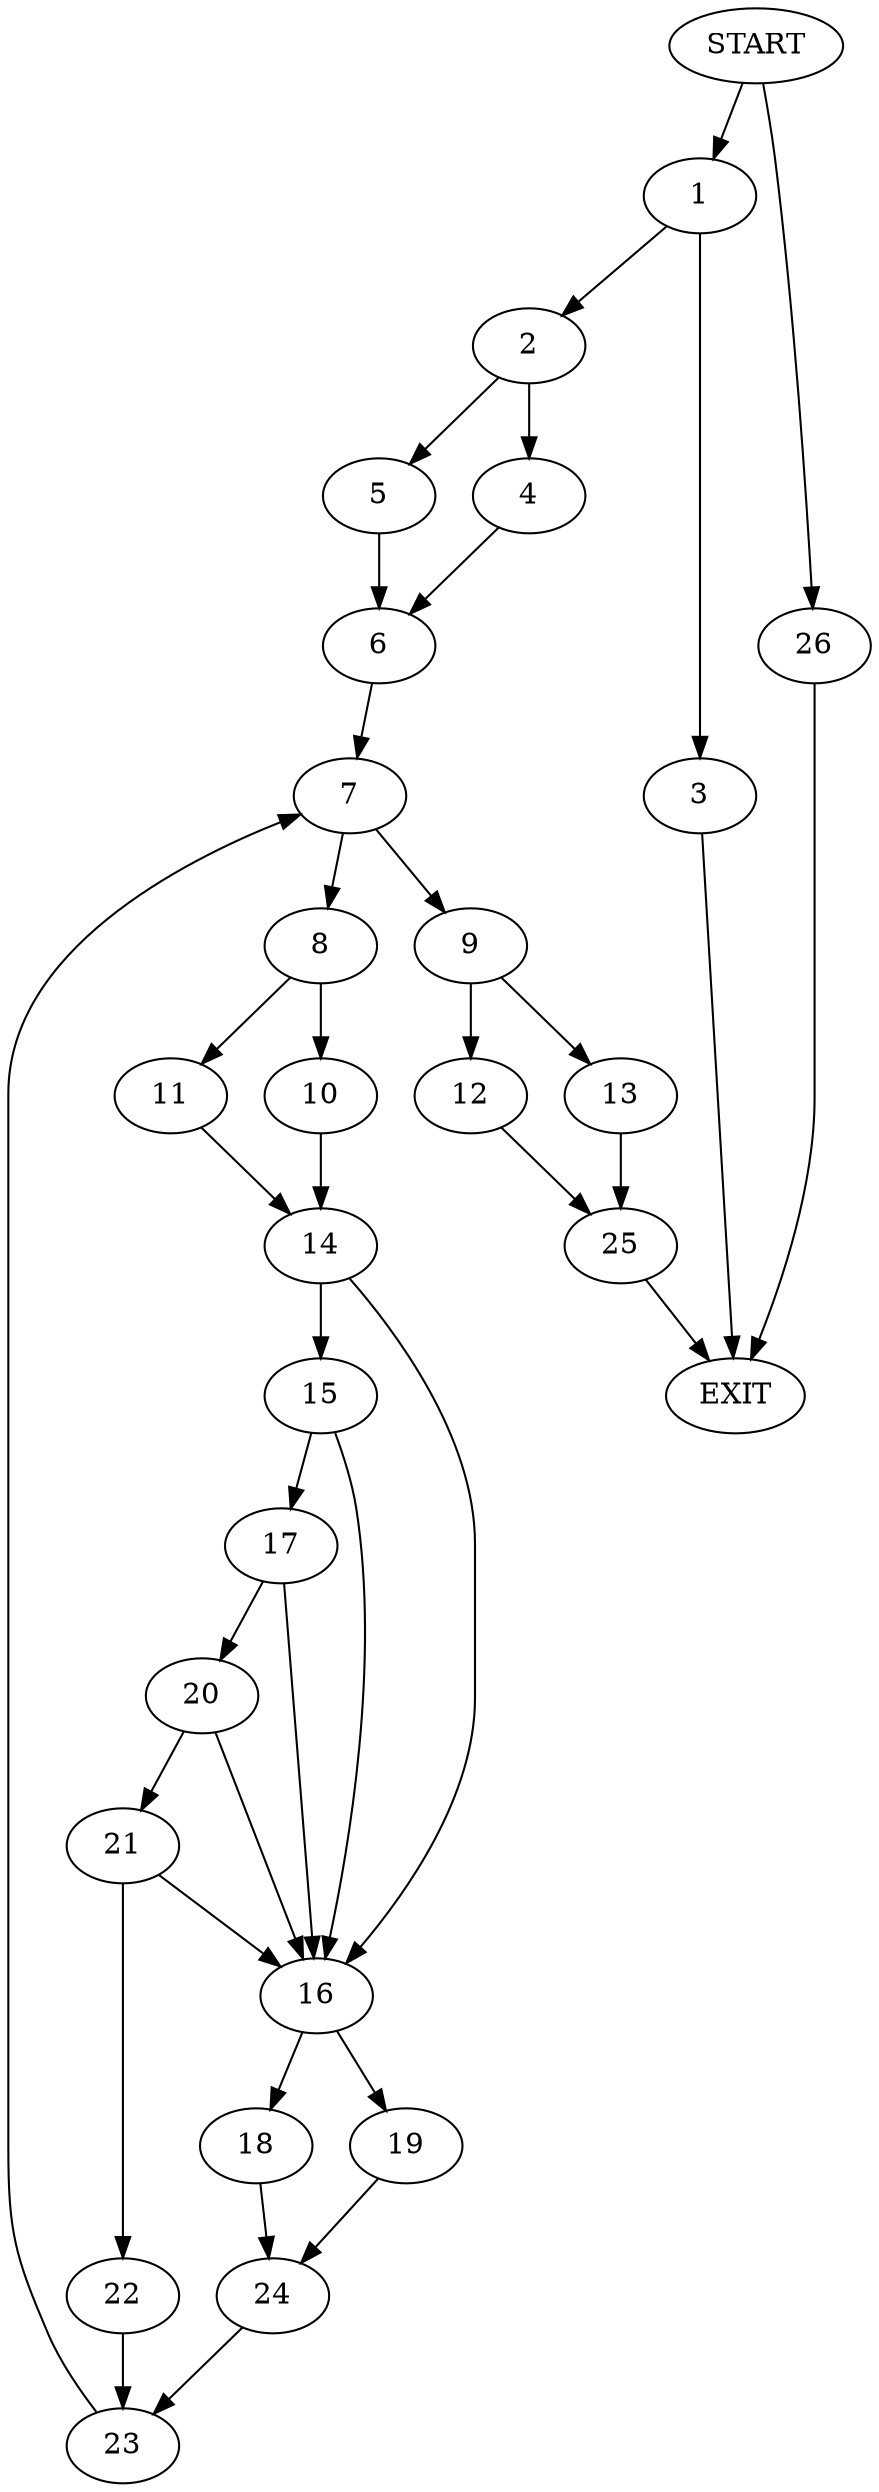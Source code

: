 digraph {
0 [label="START"]
27 [label="EXIT"]
0 -> 1
1 -> 2
1 -> 3
3 -> 27
2 -> 4
2 -> 5
4 -> 6
5 -> 6
6 -> 7
7 -> 8
7 -> 9
8 -> 10
8 -> 11
9 -> 12
9 -> 13
10 -> 14
11 -> 14
14 -> 15
14 -> 16
15 -> 17
15 -> 16
16 -> 18
16 -> 19
17 -> 16
17 -> 20
20 -> 21
20 -> 16
21 -> 16
21 -> 22
22 -> 23
18 -> 24
19 -> 24
24 -> 23
23 -> 7
13 -> 25
12 -> 25
25 -> 27
0 -> 26
26 -> 27
}
